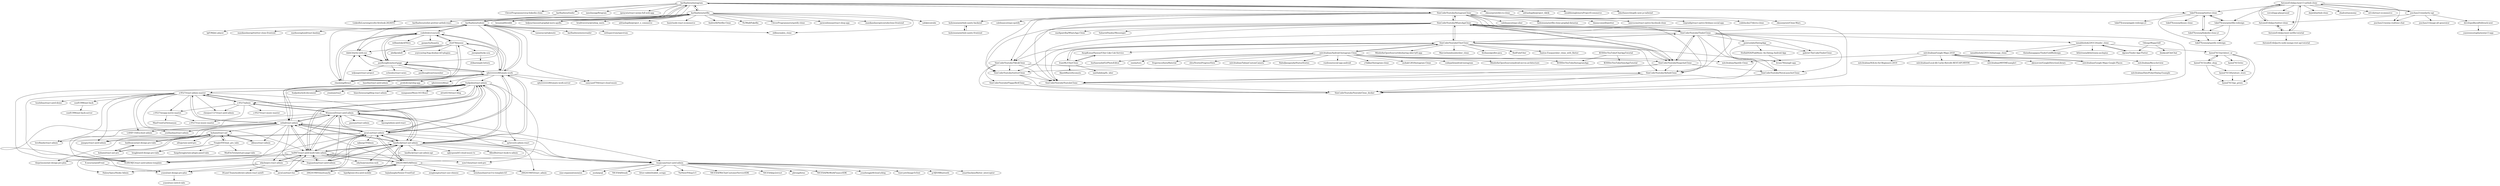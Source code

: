digraph G {
"karlhadwen/instagram" -> "karlhadwen/netflix"
"karlhadwen/instagram" -> "karlhadwen/eslint-prettier-airbnb-react"
"karlhadwen/instagram" -> "karlhadwen/todoist"
"karlhadwen/instagram" -> "SimCoderYoutube/InstagramClone"
"karlhadwen/instagram" -> "CleverProgrammers/cp-linkedin-clone"
"karlhadwen/instagram" -> "karlhadwen/tinder"
"karlhadwen/instagram" -> "iamshaunjp/firegram" ["e"=1]
"karlhadwen/instagram" -> "ipenywis/react-nestjs-full-web-app" ["e"=1]
"karlhadwen/instagram" -> "lukef7fywmrp/twitter-clone"
"karlhadwen/instagram" -> "eknoorpreet/dev.to-clone"
"karlhadwen/instagram" -> "adrianhajdin/project_tiktik" ["e"=1]
"karlhadwen/instagram" -> "benawad/lireddit" ["e"=1]
"karlhadwen/instagram" -> "hidjou/classsed-graphql-mern-apollo" ["e"=1]
"karlhadwen/instagram" -> "meabhisingh/mernProjectEcommerce" ["e"=1]
"karlhadwen/instagram" -> "iskurbanov/shopify-next.js-tailwind" ["e"=1]
"mitchtabian/Google-Maps-2018" -> "mitchtabian/Google-Maps-Google-Places"
"mitchtabian/Google-Maps-2018" -> "mitchtabian/SQLite-for-Beginners-2019"
"mitchtabian/Google-Maps-2018" -> "mitchtabian/Local-db-Cache-Retrofit-REST-API-MVVM" ["e"=1]
"mitchtabian/Google-Maps-2018" -> "mitchtabian/MVVMExample1" ["e"=1]
"mitchtabian/Google-Maps-2018" -> "akexorcist/GoogleDirectionLibrary" ["e"=1]
"mitchtabian/Google-Maps-2018" -> "mitchtabian/Recyclerview"
"mitchtabian/Google-Maps-2018" -> "mitchtabian/Spotify-Clone"
"z-9527/react-admin-master" -> "z-9527/admin"
"z-9527/react-admin-master" -> "jiangxy/react-antd-admin" ["e"=1]
"z-9527/react-admin-master" -> "ltadpoles/react-admin"
"z-9527/react-admin-master" -> "NLRX-WJC/react-antd-admin-template" ["e"=1]
"z-9527/react-admin-master" -> "sxfad/react-admin"
"z-9527/react-admin-master" -> "LANIF-UI/dva-boot-admin" ["e"=1]
"z-9527/react-admin-master" -> "javaLuo/react-admin"
"z-9527/react-admin-master" -> "yezihaohao/react-admin" ["e"=1]
"z-9527/react-admin-master" -> "loveRandy/react-admin" ["e"=1]
"z-9527/react-admin-master" -> "landluck/react-ant-admin"
"z-9527/react-admin-master" -> "z-9527/weapp-movie-master"
"z-9527/react-admin-master" -> "hsl947/react-antd-multi-tabs-admin"
"z-9527/react-admin-master" -> "chenjun1127/react-antd-admin"
"z-9527/react-admin-master" -> "sunft1996/ant-back"
"z-9527/react-admin-master" -> "luozhihao/react-antd-demo" ["e"=1]
"iamabhishek229313/tinder_clone" -> "theindianappguy/TinderGoldRedesign" ["e"=1]
"iamabhishek229313/tinder_clone" -> "dgewe/Tinder-App-Flutter"
"iamabhishek229313/tinder_clone" -> "kthirirania/kthirirania-asclepius"
"iamabhishek229313/tinder_clone" -> "kawal7415/architect_ui"
"iamabhishek229313/tinder_clone" -> "iamabhishek229313/whatsapp_clone"
"ltadpoles/web-document" -> "ltadpoles/react-admin"
"2662419405/AllDemo" -> "landluck/react-ant-admin"
"2662419405/AllDemo" -> "javaLuo/react-admin"
"2662419405/AllDemo" -> "hsl947/react-antd-multi-tabs-admin"
"2662419405/AllDemo" -> "javaLuo/react-luo"
"2662419405/AllDemo" -> "sxfad/react-admin"
"2662419405/AllDemo" -> "2662419405/react_admin"
"2662419405/AllDemo" -> "hejialianghe/Senior-FrontEnd" ["e"=1]
"2662419405/AllDemo" -> "WinmezzZ/react-antd-admin"
"2662419405/AllDemo" -> "zenghongtu/react-use-chinese" ["e"=1]
"2662419405/AllDemo" -> "weizhanzhan/vue3-ts-template-h5" ["e"=1]
"2662419405/AllDemo" -> "2662419405/meituanAn"
"2662419405/AllDemo" -> "hqwlkj/umi-dva-antd-mobile" ["e"=1]
"hsl947/react-antd-multi-tabs-admin" -> "landluck/react-ant-admin"
"hsl947/react-antd-multi-tabs-admin" -> "sxfad/react-admin"
"hsl947/react-antd-multi-tabs-admin" -> "liuguanhua/react-antd-admin"
"hsl947/react-antd-multi-tabs-admin" -> "WinmezzZ/react-antd-admin"
"hsl947/react-antd-multi-tabs-admin" -> "javaLuo/react-admin"
"hsl947/react-antd-multi-tabs-admin" -> "yunsii/ant-design-pro-plus"
"hsl947/react-antd-multi-tabs-admin" -> "wkylin/pro-react-admin"
"hsl947/react-antd-multi-tabs-admin" -> "NLRX-WJC/react-antd-admin-template" ["e"=1]
"hsl947/react-antd-multi-tabs-admin" -> "theprimone/ant-design-pro-plus"
"hsl947/react-antd-multi-tabs-admin" -> "2662419405/AllDemo"
"hsl947/react-antd-multi-tabs-admin" -> "buqiyuan/react-antd-admin"
"hsl947/react-antd-multi-tabs-admin" -> "wkylin/promotion-web"
"hsl947/react-antd-multi-tabs-admin" -> "HalseySpicy/Hooks-Admin" ["e"=1]
"hsl947/react-antd-multi-tabs-admin" -> "ltadpoles/react-admin"
"hsl947/react-antd-multi-tabs-admin" -> "now1then/react-web-pro"
"liuguanhua/react-antd-admin" -> "landluck/react-ant-admin"
"liuguanhua/react-antd-admin" -> "hsl947/react-antd-multi-tabs-admin"
"ltadpoles/react-admin" -> "ltadpoles/web-document"
"ltadpoles/react-admin" -> "landluck/react-ant-admin"
"ltadpoles/react-admin" -> "javaLuo/react-admin"
"ltadpoles/react-admin" -> "z-9527/react-admin-master"
"ltadpoles/react-admin" -> "sxfad/react-admin"
"ltadpoles/react-admin" -> "hsl947/react-antd-multi-tabs-admin"
"ltadpoles/react-admin" -> "yisainan/react"
"ltadpoles/react-admin" -> "biaochenxuying/blog-react-admin" ["e"=1]
"ltadpoles/react-admin" -> "now1then/react-web-pro"
"ltadpoles/react-admin" -> "NLRX-WJC/react-antd-admin-template" ["e"=1]
"ltadpoles/react-admin" -> "WinmezzZ/react-antd-admin"
"ltadpoles/react-admin" -> "wanguano/Music163-React" ["e"=1]
"ltadpoles/react-admin" -> "alvin0216/react-blog" ["e"=1]
"ltadpoles/react-admin" -> "z-9527/admin"
"ltadpoles/react-admin" -> "qyhever/e-admin-react"
"sxfad/react-admin" -> "javaLuo/react-admin"
"sxfad/react-admin" -> "hsl947/react-antd-multi-tabs-admin"
"sxfad/react-admin" -> "landluck/react-ant-admin"
"sxfad/react-admin" -> "zkboys/react-admin"
"sxfad/react-admin" -> "liuguanhua/react-antd-admin"
"sxfad/react-admin" -> "ltadpoles/react-admin"
"sxfad/react-admin" -> "z-9527/react-admin-master"
"sxfad/react-admin" -> "WinmezzZ/react-antd-admin"
"sxfad/react-admin" -> "kuhami/react-ant"
"sxfad/react-admin" -> "NLRX-WJC/react-antd-admin-template" ["e"=1]
"sxfad/react-admin" -> "jiangxy/react-antd-admin" ["e"=1]
"sxfad/react-admin" -> "yezihaohao/react-admin" ["e"=1]
"sxfad/react-admin" -> "LANIF-UI/dva-boot-admin" ["e"=1]
"sxfad/react-admin" -> "javaLuo/react-luo"
"sxfad/react-admin" -> "buqiyuan/react-antd-admin"
"SimCoderYoutube/InstagramClone" -> "SimCoderYoutube/WhatsAppClone"
"SimCoderYoutube/InstagramClone" -> "SimCoderYoutube/TiktokClone"
"SimCoderYoutube/InstagramClone" -> "SimCoderYoutube/YoutubeClone"
"SimCoderYoutube/InstagramClone" -> "calebnance/expo-uber" ["e"=1]
"SimCoderYoutube/InstagramClone" -> "SimCoderYoutube/AirbnbClone"
"SimCoderYoutube/InstagramClone" -> "karlhadwen/instagram"
"SimCoderYoutube/InstagramClone" -> "SimCoderYoutube/TinderClone"
"SimCoderYoutube/InstagramClone" -> "SimCoderYoutube/twitterClone"
"SimCoderYoutube/InstagramClone" -> "kubowania/netflix-clone-graphql-datastax"
"SimCoderYoutube/InstagramClone" -> "dannyconnell/qwitter"
"SimCoderYoutube/InstagramClone" -> "iamvucms/react-native-facebook-clone" ["e"=1]
"SimCoderYoutube/InstagramClone" -> "itzpradip/react-native-firebase-social-app" ["e"=1]
"SimCoderYoutube/InstagramClone" -> "SimCoderYoutube/SnapchatClone"
"SimCoderYoutube/InstagramClone" -> "kubowania/airbnb-sanity-backend"
"SimCoderYoutube/InstagramClone" -> "calebnance/expo-spotify" ["e"=1]
"karlhadwen/netflix" -> "karlhadwen/instagram"
"karlhadwen/netflix" -> "karlhadwen/todoist"
"karlhadwen/netflix" -> "benawad/lireddit" ["e"=1]
"karlhadwen/netflix" -> "karlhadwen/eslint-prettier-airbnb-react"
"karlhadwen/netflix" -> "safak/youtube" ["e"=1]
"karlhadwen/netflix" -> "bradtraversy/proshop_mern" ["e"=1]
"karlhadwen/netflix" -> "oldboyxx/jira_clone" ["e"=1]
"karlhadwen/netflix" -> "adrianhajdin/project_e_commerce" ["e"=1]
"karlhadwen/netflix" -> "basir/node-react-ecommerce" ["e"=1]
"karlhadwen/netflix" -> "AndresXI/Netflix-Clone" ["e"=1]
"karlhadwen/netflix" -> "Th3Wall/Fakeflix" ["e"=1]
"karlhadwen/netflix" -> "hidjou/classsed-graphql-mern-apollo" ["e"=1]
"karlhadwen/netflix" -> "CleverProgrammers/spotify-clone" ["e"=1]
"karlhadwen/netflix" -> "jaewonhimnae/react-shop-app" ["e"=1]
"karlhadwen/netflix" -> "manikandanraji/youtubeclone-frontend" ["e"=1]
"mitchtabian/Android-Instagram-Clone" -> "shts/StoriesProgressView" ["e"=1]
"mitchtabian/Android-Instagram-Clone" -> "mitchtabian/TabianCustomCamera"
"mitchtabian/Android-Instagram-Clone" -> "RahulJanagouda/StatusStories" ["e"=1]
"mitchtabian/Android-Instagram-Clone" -> "rozdoum/social-app-android" ["e"=1]
"mitchtabian/Android-Instagram-Clone" -> "yTakkar/Instagram-clone" ["e"=1]
"mitchtabian/Android-Instagram-Clone" -> "mohak1283/Instagram-Clone" ["e"=1]
"mitchtabian/Android-Instagram-Clone" -> "codepath/android-instagram"
"mitchtabian/Android-Instagram-Clone" -> "mitchtabian/Spotify-Clone"
"mitchtabian/Android-Instagram-Clone" -> "SimCoderYoutube/UberClone"
"mitchtabian/Android-Instagram-Clone" -> "SimCoderYoutube/SnapchatClone"
"mitchtabian/Android-Instagram-Clone" -> "MindorksOpenSource/android-mvvm-architecture" ["e"=1]
"mitchtabian/Android-Instagram-Clone" -> "burhanrashid52/PhotoEditor" ["e"=1]
"mitchtabian/Android-Instagram-Clone" -> "eneim/toro" ["e"=1]
"mitchtabian/Android-Instagram-Clone" -> "KODDevYouTube/InstagramApp"
"mitchtabian/Android-Instagram-Clone" -> "frogermcs/InstaMaterial" ["e"=1]
"SimCoderYoutube/TinderClone" -> "SimCoderYoutube/SnapchatClone"
"SimCoderYoutube/TinderClone" -> "SimCoderYoutube/WhatsAppClone"
"SimCoderYoutube/TinderClone" -> "SimCoderYoutube/AirbnbClone"
"SimCoderYoutube/TinderClone" -> "SimCoderYoutube/NovaLauncherClone"
"SimCoderYoutube/TinderClone" -> "SimCoderYoutube/UberClone"
"SimCoderYoutube/TinderClone" -> "SimCoderYoutube/YoutubeClone"
"SimCoderYoutube/TinderClone" -> "SimCoderYoutube/twitterClone"
"SimCoderYoutube/TinderClone" -> "quintuslabs/DatingApp"
"SimCoderYoutube/TinderClone" -> "SimCoderYoutube/YoutubeClone_docker"
"SimCoderYoutube/TinderClone" -> "iamabhishek229313/tinder_clone"
"SimCoderYoutube/TinderClone" -> "gabriel-TheCode/TinderClone"
"SimCoderYoutube/UberClone" -> "SimCoderYoutube/SnapchatClone"
"SimCoderYoutube/UberClone" -> "SimCoderYoutube/TinderClone"
"SimCoderYoutube/UberClone" -> "SimCoderYoutube/WhatsAppClone"
"SimCoderYoutube/UberClone" -> "IramML/UberClone"
"SimCoderYoutube/UberClone" -> "MindorksOpenSource/ridesharing-uber-lyft-app" ["e"=1]
"SimCoderYoutube/UberClone" -> "SimCoderYoutube/AirbnbClone"
"SimCoderYoutube/UberClone" -> "SimCoderYoutube/TiktokClone"
"SimCoderYoutube/UberClone" -> "MarcioQuimbundo/uber_clone" ["e"=1]
"SimCoderYoutube/UberClone" -> "SimCoderYoutube/NovaLauncherClone"
"SimCoderYoutube/UberClone" -> "mitchtabian/Android-Instagram-Clone"
"SimCoderYoutube/UberClone" -> "firebase/geofire-java" ["e"=1]
"SimCoderYoutube/UberClone" -> "SimCoderYoutube/YoutubeClone"
"SimCoderYoutube/UberClone" -> "RedFish/Uber"
"SimCoderYoutube/UberClone" -> "Santos-Enoque/uber_clone_with_flutter" ["e"=1]
"SimCoderYoutube/UberClone" -> "AnupKumarPanwar/Uber-Like-Cab-Service"
"yunsii/ant-design-pro-plus" -> "yunsii/use-switch-tabs"
"sunft1996/ant-back" -> "sunft1996/ant-back-server"
"jwenjian/lucky-you" -> "xfzka/simple-lottery"
"z-9527/admin" -> "z-9527/react-admin-master"
"z-9527/admin" -> "z-9527/react-music-master"
"z-9527/admin" -> "chenjun1127/react-antd-admin"
"z-9527/admin" -> "WinmezzZ/react-antd-admin"
"z-9527/admin" -> "z-9527/weapp-movie-master"
"z-9527/admin" -> "z-9527/vue-music-master"
"wkylin/pro-react-admin" -> "DLand-Team/moderate-admin-react-antd5"
"wkylin/pro-react-admin" -> "hsl947/react-antd-multi-tabs-admin"
"wkylin/pro-react-admin" -> "HalseySpicy/Hooks-Admin" ["e"=1]
"wkylin/pro-react-admin" -> "landluck/react-ant-admin"
"wkylin/pro-react-admin" -> "yunsii/ant-design-pro-plus"
"WinmezzZ/react-antd-admin" -> "landluck/react-ant-admin"
"WinmezzZ/react-antd-admin" -> "javaLuo/react-admin"
"WinmezzZ/react-antd-admin" -> "hsl947/react-antd-multi-tabs-admin"
"WinmezzZ/react-antd-admin" -> "buqiyuan/react-antd-admin"
"WinmezzZ/react-antd-admin" -> "liuguanhua/react-antd-admin"
"WinmezzZ/react-antd-admin" -> "sxfad/react-admin"
"WinmezzZ/react-antd-admin" -> "NLRX-WJC/react-antd-admin-template" ["e"=1]
"WinmezzZ/react-antd-admin" -> "z-9527/admin"
"WinmezzZ/react-antd-admin" -> "pansyjs/react-admin"
"WinmezzZ/react-antd-admin" -> "ltadpoles/react-admin"
"WinmezzZ/react-antd-admin" -> "yunsii/ant-design-pro-plus"
"WinmezzZ/react-antd-admin" -> "lqsong/admin-antd-react" ["e"=1]
"WinmezzZ/react-antd-admin" -> "wkylin/pro-react-admin"
"ritz078/moose" -> "codelitdev/courselit"
"ritz078/moose" -> "dabit3/write-with-me"
"ritz078/moose" -> "chaoming/fireact"
"ritz078/moose" -> "xjh22222228/tomato-work"
"ritz078/moose" -> "paulhoughton/mortgage"
"ritz078/moose" -> "abelljs/abell" ["e"=1]
"ritz078/moose" -> "jwenjian/lucky-you"
"ritz078/moose" -> "yoyicue/mp3tag-douban-id3-plugins" ["e"=1]
"X-neuron/antdFront" -> "yunsii/ant-design-pro-plus"
"karlhadwen/todoist" -> "taniarascia/takenote" ["e"=1]
"karlhadwen/todoist" -> "dabit3/write-with-me"
"karlhadwen/todoist" -> "oldboyxx/jira_clone" ["e"=1]
"karlhadwen/todoist" -> "xjh22222228/tomato-work"
"karlhadwen/todoist" -> "codelitdev/courselit"
"karlhadwen/todoist" -> "karlhadwen/netflix"
"karlhadwen/todoist" -> "paulhoughton/mortgage"
"karlhadwen/todoist" -> "karlhadwen/newsreader"
"karlhadwen/todoist" -> "sanyuan0704/react-cloud-music" ["e"=1]
"karlhadwen/todoist" -> "karlhadwen/instagram"
"karlhadwen/todoist" -> "withspectrum/spectrum" ["e"=1]
"karlhadwen/todoist" -> "lgf196/JoL-player" ["e"=1]
"karlhadwen/todoist" -> "manikandanraji/twitter-clone-frontend" ["e"=1]
"karlhadwen/todoist" -> "chaoming/fireact"
"karlhadwen/todoist" -> "markusenglund/react-kanban" ["e"=1]
"xjh22222228/tomato-work" -> "paulhoughton/mortgage"
"xjh22222228/tomato-work" -> "xjh22222228/tomato-work-server"
"xjh22222228/tomato-work" -> "codelitdev/courselit"
"xjh22222228/tomato-work" -> "dabit3/write-with-me"
"xjh22222228/tomato-work" -> "sanyuan0704/react-cloud-music" ["e"=1]
"xjh22222228/tomato-work" -> "chaoming/fireact"
"xjh22222228/tomato-work" -> "karlhadwen/todoist"
"xjh22222228/tomato-work" -> "landluck/react-ant-admin"
"xjh22222228/tomato-work" -> "basefas/react-antd-admin"
"xjh22222228/tomato-work" -> "javaLuo/react-admin"
"xjh22222228/tomato-work" -> "ritz078/moose"
"xjh22222228/tomato-work" -> "sxfad/react-admin"
"xjh22222228/tomato-work" -> "ltadpoles/react-admin"
"xjh22222228/tomato-work" -> "profydev/prolog-app"
"xjh22222228/tomato-work" -> "xjh22222228/nav" ["e"=1]
"z-9527/weapp-movie-master" -> "ManFromEarth/maoyan" ["e"=1]
"z-9527/weapp-movie-master" -> "z-9527/vue-music-master"
"landluck/react-ant-admin" -> "hsl947/react-antd-multi-tabs-admin"
"landluck/react-ant-admin" -> "javaLuo/react-admin"
"landluck/react-ant-admin" -> "WinmezzZ/react-antd-admin"
"landluck/react-ant-admin" -> "landluck/react-ant-admin-api"
"landluck/react-ant-admin" -> "sxfad/react-admin"
"landluck/react-ant-admin" -> "liuguanhua/react-antd-admin"
"landluck/react-ant-admin" -> "ltadpoles/react-admin"
"landluck/react-ant-admin" -> "2662419405/AllDemo"
"landluck/react-ant-admin" -> "buqiyuan/react-antd-admin"
"landluck/react-ant-admin" -> "NLRX-WJC/react-antd-admin-template" ["e"=1]
"landluck/react-ant-admin" -> "uglyspoon/h5-cloud-music-ts"
"landluck/react-ant-admin" -> "2662419405/react_admin"
"landluck/react-ant-admin" -> "AllenBei/react-hook-ts-admin"
"landluck/react-ant-admin" -> "wkylin/promotion-web"
"landluck/react-ant-admin" -> "xjh22222228/tomato-work"
"AnupKumarPanwar/Uber-Like-Cab-Service" -> "IramML/UberClone"
"Fengly0503/ant_pro_tabs" -> "lengjh/antd-design-pro-tabs"
"Fengly0503/ant_pro_tabs" -> "kuhami/react-ant"
"Fengly0503/ant_pro_tabs" -> "MudOnTire/antd-pro-page-tabs"
"Fengly0503/ant_pro_tabs" -> "fangzhengjin/umi-plugin-panel-tabs" ["e"=1]
"SimCoderYoutube/WhatsAppClone" -> "SimCoderYoutube/SnapchatClone"
"SimCoderYoutube/WhatsAppClone" -> "SimCoderYoutube/NovaLauncherClone"
"SimCoderYoutube/WhatsAppClone" -> "SimCoderYoutube/TinderClone"
"SimCoderYoutube/WhatsAppClone" -> "markpairdha/WhatsApp-Clone" ["e"=1]
"SimCoderYoutube/WhatsAppClone" -> "SimCoderYoutube/twitterClone"
"SimCoderYoutube/WhatsAppClone" -> "SimCoderYoutube/UberClone"
"SimCoderYoutube/WhatsAppClone" -> "SimCoderYoutube/YoutubeClone"
"SimCoderYoutube/WhatsAppClone" -> "SimCoderYoutube/InstagramClone"
"SimCoderYoutube/WhatsAppClone" -> "SimCoderYoutube/AirbnbClone"
"SimCoderYoutube/WhatsAppClone" -> "SimCoderYoutube/YoutubeClone_docker"
"SimCoderYoutube/WhatsAppClone" -> "SaharshPandey/Messenger" ["e"=1]
"SimCoderYoutube/WhatsAppClone" -> "SimCoderYoutube/TiktokClone"
"javaLuo/react-admin" -> "landluck/react-ant-admin"
"javaLuo/react-admin" -> "javaLuo/react-luo"
"javaLuo/react-admin" -> "sxfad/react-admin"
"javaLuo/react-admin" -> "WinmezzZ/react-antd-admin"
"javaLuo/react-admin" -> "wjkang/3YAdmin" ["e"=1]
"javaLuo/react-admin" -> "hsl947/react-antd-multi-tabs-admin"
"javaLuo/react-admin" -> "ltadpoles/react-admin"
"javaLuo/react-admin" -> "2662419405/AllDemo"
"javaLuo/react-admin" -> "jiangxy/react-antd-admin" ["e"=1]
"javaLuo/react-admin" -> "z-9527/react-admin-master"
"javaLuo/react-admin" -> "buqiyuan/react-antd-admin"
"javaLuo/react-admin" -> "qyhever/e-admin-react"
"javaLuo/react-admin" -> "xjh22222228/tomato-work"
"javaLuo/react-admin" -> "loveRandy/react-admin" ["e"=1]
"javaLuo/react-admin" -> "NLRX-WJC/react-antd-admin-template" ["e"=1]
"mitchtabian/Google-Maps-Google-Places" -> "mitchtabian/Google-Maps-2018"
"dabit3/write-with-me" -> "paulhoughton/mortgage"
"chaoming/fireact" -> "codelitdev/courselit"
"chaoming/fireact" -> "xjh22222228/tomato-work"
"chaoming/fireact" -> "ritz078/moose"
"chaoming/fireact" -> "paulhoughton/mortgage"
"chaoming/fireact" -> "dabit3/write-with-me"
"KODDevYouTube/ChatAppTutorial" -> "KODDevYouTube/InstagramApp"
"KODDevYouTube/ChatAppTutorial" -> "KODDevYouTube/QuizAppTutorial"
"kuhami/react-ant" -> "bailihuiyue/ant-design-pro-tabs"
"kuhami/react-ant" -> "kuhami/react-ant-pro"
"kuhami/react-ant" -> "zkboys/react-admin"
"kuhami/react-ant" -> "Fengly0503/ant_pro_tabs"
"kuhami/react-ant" -> "theprimone/ant-design-pro-plus"
"kuhami/react-ant" -> "lengjh/antd-design-pro-tabs"
"kuhami/react-ant" -> "alitajs/umi-antd-pro"
"bailihuiyue/ant-design-pro-tabs" -> "kuhami/react-ant"
"bailihuiyue/ant-design-pro-tabs" -> "kuhami/react-ant-pro"
"buqiyuan/react-antd-admin" -> "g-HJY/HBluetooth" ["e"=1]
"buqiyuan/react-antd-admin" -> "smartbackme/flutter_interceptor" ["e"=1]
"buqiyuan/react-antd-admin" -> "xiao-organization/axios" ["e"=1]
"buqiyuan/react-antd-admin" -> "auula/gsql" ["e"=1]
"buqiyuan/react-antd-admin" -> "NICEXAI/fstask" ["e"=1]
"buqiyuan/react-antd-admin" -> "litter-rabbit/lrabbit_scrapy" ["e"=1]
"buqiyuan/react-antd-admin" -> "7hr0wer/V4mp1r3" ["e"=1]
"buqiyuan/react-antd-admin" -> "NICEXAI/WeChatCustomerServiceSDK" ["e"=1]
"buqiyuan/react-antd-admin" -> "NICEXAI/go2struct" ["e"=1]
"buqiyuan/react-antd-admin" -> "pbrong/hrms" ["e"=1]
"buqiyuan/react-antd-admin" -> "NICEXAI/WeWorkFinanceSDK" ["e"=1]
"buqiyuan/react-antd-admin" -> "youzhengjie9/cloud-yblog" ["e"=1]
"buqiyuan/react-antd-admin" -> "tinet-jutt/ImageToText" ["e"=1]
"joschan21/similarity-api" -> "joschan21/image-alt-generator"
"joschan21/similarity-api" -> "AntonioErdeljac/next13-airbnb-clone"
"joschan21/similarity-api" -> "joschan21/nextjs-realtime-chat"
"joschan21/similarity-api" -> "developedbyed/fullstack-next"
"joschan21/similarity-api" -> "AntonioErdeljac/twitter-clone"
"developedbyed/fullstack-next" -> "yaseenmustapha/nextjs13-app"
"kuhami/react-ant-pro" -> "bailihuiyue/ant-design-pro-tabs"
"kuhami/react-ant-pro" -> "kuhami/react-ant"
"SimCoderYoutube/AirbnbClone" -> "SimCoderYoutube/YoutubeClone"
"SimCoderYoutube/AirbnbClone" -> "SimCoderYoutube/YoutubeClone_docker"
"eknoorpreet/dev.to-clone" -> "eknoorpreet/Clone-Wars"
"eknoorpreet/dev.to-clone" -> "codebucks27/devto-clone"
"javaLuo/react-luo" -> "javaLuo/react-admin"
"javaLuo/react-luo" -> "2662419405/AllDemo"
"javaLuo/react-luo" -> "landluck/react-ant-admin"
"javaLuo/react-luo" -> "hsl947/react-antd-multi-tabs-admin"
"lukef7fywmrp/twitter-clone" -> "lukef7fywmrp/linkedin-clone-yt"
"lukef7fywmrp/twitter-clone" -> "lukef7fywmrp/spotify-redesign"
"lukef7fywmrp/twitter-clone" -> "lukef7fywmrp/netflix-redesign"
"lukef7fywmrp/twitter-clone" -> "lukef7fywmrp/disney-clone"
"lukef7fywmrp/twitter-clone" -> "lukef7fywmrp/apple-redesign-yt"
"zkboys/react-admin" -> "kuhami/react-ant"
"OdongoWaga/chill" -> "ibmkynl/ChitChat"
"OdongoWaga/chill" -> "dgewe/Tinder-App-Flutter"
"codelitdev/courselit" -> "dabit3/write-with-me"
"codelitdev/courselit" -> "paulhoughton/mortgage"
"codelitdev/courselit" -> "chaoming/fireact"
"codelitdev/courselit" -> "xjh22222228/tomato-work"
"codelitdev/courselit" -> "ritz078/moose"
"codelitdev/courselit" -> "karlhadwen/todoist"
"codelitdev/courselit" -> "williamluke4/Nitro" ["e"=1]
"codelitdev/courselit" -> "gazpachu/hypatia" ["e"=1]
"SimCoderYoutube/FlappyBirdClone" -> "SimCoderYoutube/YoutubeClone_docker"
"SimCoderYoutube/NovaLauncherClone" -> "SimCoderYoutube/YoutubeClone_docker"
"SimCoderYoutube/SnapchatClone" -> "SimCoderYoutube/YoutubeClone"
"SimCoderYoutube/SnapchatClone" -> "SimCoderYoutube/TinderClone"
"SimCoderYoutube/SnapchatClone" -> "SimCoderYoutube/WhatsAppClone"
"SimCoderYoutube/SnapchatClone" -> "SimCoderYoutube/NovaLauncherClone"
"SimCoderYoutube/SnapchatClone" -> "SimCoderYoutube/twitterClone"
"SimCoderYoutube/SnapchatClone" -> "SimCoderYoutube/AirbnbClone"
"SimCoderYoutube/TiktokClone" -> "SimCoderYoutube/YoutubeClone"
"SimCoderYoutube/TiktokClone" -> "SimCoderYoutube/FlappyBirdClone"
"SimCoderYoutube/TiktokClone" -> "SimCoderYoutube/twitterClone"
"SimCoderYoutube/TiktokClone" -> "SimCoderYoutube/AirbnbClone"
"SimCoderYoutube/TiktokClone" -> "SimCoderYoutube/YoutubeClone_docker"
"SimCoderYoutube/YoutubeClone" -> "SimCoderYoutube/YoutubeClone_docker"
"SimCoderYoutube/twitterClone" -> "SimCoderYoutube/YoutubeClone"
"SimCoderYoutube/twitterClone" -> "SimCoderYoutube/YoutubeClone_docker"
"lukef7fywmrp/linkedin-clone-yt" -> "lukef7fywmrp/twitter-clone"
"lukef7fywmrp/linkedin-clone-yt" -> "lukef7fywmrp/spotify-redesign"
"lukef7fywmrp/netflix-redesign" -> "lukef7fywmrp/twitter-clone"
"lukef7fywmrp/netflix-redesign" -> "lukef7fywmrp/spotify-redesign"
"lukef7fywmrp/netflix-redesign" -> "lukef7fywmrp/linkedin-clone-yt"
"AntonioErdeljac/next13-airbnb-clone" -> "AntonioErdeljac/twitter-clone"
"AntonioErdeljac/next13-airbnb-clone" -> "AntonioErdeljac/next-netflix-tutorial"
"AntonioErdeljac/next13-airbnb-clone" -> "joschan21/similarity-api"
"AntonioErdeljac/next13-airbnb-clone" -> "joschan21/nextjs-realtime-chat"
"AntonioErdeljac/next13-airbnb-clone" -> "vercel/app-playground" ["e"=1]
"AntonioErdeljac/next13-airbnb-clone" -> "dejwid/airbnb-clone" ["e"=1]
"AntonioErdeljac/next13-airbnb-clone" -> "lukef7fywmrp/netflix-redesign"
"AntonioErdeljac/next13-airbnb-clone" -> "lukef7fywmrp/twitter-clone"
"AntonioErdeljac/next13-airbnb-clone" -> "shadcn/taxonomy" ["e"=1]
"AntonioErdeljac/next13-airbnb-clone" -> "ed-roh/react-ecommerce" ["e"=1]
"kubowania/airbnb-sanity-backend" -> "kubowania/airbnb-sanity-frontend"
"AntonioErdeljac/next-netflix-tutorial" -> "AntonioErdeljac/twitter-clone"
"AntonioErdeljac/next-netflix-tutorial" -> "AntonioErdeljac/next13-airbnb-clone"
"AntonioErdeljac/next-netflix-tutorial" -> "AntonioErdeljac/ts-node-mongo-rest-api-tutorial"
"paulhoughton/mortgage" -> "paulhoughton/remember" ["e"=1]
"paulhoughton/mortgage" -> "dabit3/write-with-me"
"paulhoughton/mortgage" -> "codelitdev/courselit"
"paulhoughton/mortgage" -> "xjh22222228/tomato-work"
"paulhoughton/mortgage" -> "wdjungst/react-project" ["e"=1]
"paulhoughton/mortgage" -> "echenley/react-news" ["e"=1]
"mitchtabian/Recyclerview" -> "mitchtabian/DatePickerDialog-Example"
"AntonioErdeljac/twitter-clone" -> "AntonioErdeljac/next13-airbnb-clone"
"AntonioErdeljac/twitter-clone" -> "AntonioErdeljac/next-netflix-tutorial"
"IramML/UberClone" -> "AnupKumarPanwar/Uber-Like-Cab-Service"
"IramML/UberClone" -> "AkashBhave/locomoto"
"IramML/UberClone" -> "iamSahdeep/fu_uber" ["e"=1]
"IramML/UberClone" -> "SimCoderYoutube/UberClone"
"quintuslabs/DatingApp" -> "gabriel-TheCode/TinderClone"
"quintuslabs/DatingApp" -> "bruno78/minglr-app"
"quintuslabs/DatingApp" -> "Stellali926/PinkMoon--An-Dating-Android-App"
"dgewe/Tinder-App-Flutter" -> "iamabhishek229313/tinder_clone"
"kubowania/airbnb-sanity-frontend" -> "kubowania/airbnb-sanity-backend"
"karlhadwen/tinder" -> "LinkedInLearning/svelte-firstlook-2824055"
"kawal7415/furniture_store" -> "kawal7415/go_green"
"kawal7415/architect_ui" -> "kawal7415/go_green"
"kawal7415/architect_ui" -> "kawal7415/furniture_store"
"kawal7415/architect_ui" -> "kawal7415/coffee_shop"
"kawal7415/architect_ui" -> "kawal7415/cloc"
"Stellali926/PinkMoon--An-Dating-Android-App" -> "bruno78/minglr-app"
"kawal7415/coffee_shop" -> "kawal7415/go_green"
"kawal7415/coffee_shop" -> "kawal7415/architect_ui"
"kawal7415/coffee_shop" -> "kawal7415/furniture_store"
"karlhadwen/instagram" ["l"="12.336,-10.81"]
"karlhadwen/netflix" ["l"="12.384,-10.787"]
"karlhadwen/eslint-prettier-airbnb-react" ["l"="12.37,-10.82"]
"karlhadwen/todoist" ["l"="12.436,-10.76"]
"SimCoderYoutube/InstagramClone" ["l"="12.215,-10.791"]
"CleverProgrammers/cp-linkedin-clone" ["l"="12.313,-10.784"]
"karlhadwen/tinder" ["l"="12.349,-10.848"]
"iamshaunjp/firegram" ["l"="-13.944,-0.909"]
"ipenywis/react-nestjs-full-web-app" ["l"="25.967,-26.413"]
"lukef7fywmrp/twitter-clone" ["l"="12.341,-10.939"]
"eknoorpreet/dev.to-clone" ["l"="12.305,-10.847"]
"adrianhajdin/project_tiktik" ["l"="23.863,-23.398"]
"benawad/lireddit" ["l"="31.298,-33.896"]
"hidjou/classsed-graphql-mern-apollo" ["l"="31.449,-33.877"]
"meabhisingh/mernProjectEcommerce" ["l"="24.18,-26.546"]
"iskurbanov/shopify-next.js-tailwind" ["l"="32.667,-29.656"]
"mitchtabian/Google-Maps-2018" ["l"="11.932,-10.813"]
"mitchtabian/Google-Maps-Google-Places" ["l"="11.92,-10.789"]
"mitchtabian/SQLite-for-Beginners-2019" ["l"="11.895,-10.812"]
"mitchtabian/Local-db-Cache-Retrofit-REST-API-MVVM" ["l"="48.071,-3.575"]
"mitchtabian/MVVMExample1" ["l"="48.077,-3.684"]
"akexorcist/GoogleDirectionLibrary" ["l"="51.57,-5.073"]
"mitchtabian/Recyclerview" ["l"="11.912,-10.843"]
"mitchtabian/Spotify-Clone" ["l"="11.992,-10.806"]
"z-9527/react-admin-master" ["l"="12.625,-10.67"]
"z-9527/admin" ["l"="12.63,-10.646"]
"jiangxy/react-antd-admin" ["l"="13.888,-8.538"]
"ltadpoles/react-admin" ["l"="12.601,-10.684"]
"NLRX-WJC/react-antd-admin-template" ["l"="8.27,17.347"]
"sxfad/react-admin" ["l"="12.621,-10.712"]
"LANIF-UI/dva-boot-admin" ["l"="13.895,-8.497"]
"javaLuo/react-admin" ["l"="12.596,-10.708"]
"yezihaohao/react-admin" ["l"="14.048,-8.465"]
"loveRandy/react-admin" ["l"="8.636,17.357"]
"landluck/react-ant-admin" ["l"="12.603,-10.726"]
"z-9527/weapp-movie-master" ["l"="12.619,-10.62"]
"hsl947/react-antd-multi-tabs-admin" ["l"="12.63,-10.726"]
"chenjun1127/react-antd-admin" ["l"="12.655,-10.638"]
"sunft1996/ant-back" ["l"="12.678,-10.618"]
"luozhihao/react-antd-demo" ["l"="11.072,-7.114"]
"iamabhishek229313/tinder_clone" ["l"="12.093,-10.683"]
"theindianappguy/TinderGoldRedesign" ["l"="-31.981,21.781"]
"dgewe/Tinder-App-Flutter" ["l"="12.1,-10.65"]
"kthirirania/kthirirania-asclepius" ["l"="12.064,-10.689"]
"kawal7415/architect_ui" ["l"="12.048,-10.646"]
"iamabhishek229313/whatsapp_clone" ["l"="12.077,-10.666"]
"ltadpoles/web-document" ["l"="12.57,-10.653"]
"2662419405/AllDemo" ["l"="12.602,-10.746"]
"javaLuo/react-luo" ["l"="12.621,-10.749"]
"2662419405/react_admin" ["l"="12.594,-10.766"]
"hejialianghe/Senior-FrontEnd" ["l"="11.904,-6.525"]
"WinmezzZ/react-antd-admin" ["l"="12.629,-10.697"]
"zenghongtu/react-use-chinese" ["l"="11.644,-6.475"]
"weizhanzhan/vue3-ts-template-h5" ["l"="9.697,-10.537"]
"2662419405/meituanAn" ["l"="12.599,-10.781"]
"hqwlkj/umi-dva-antd-mobile" ["l"="13.773,-8.342"]
"liuguanhua/react-antd-admin" ["l"="12.586,-10.725"]
"yunsii/ant-design-pro-plus" ["l"="12.661,-10.756"]
"wkylin/pro-react-admin" ["l"="12.659,-10.73"]
"theprimone/ant-design-pro-plus" ["l"="12.69,-10.75"]
"buqiyuan/react-antd-admin" ["l"="12.646,-10.712"]
"wkylin/promotion-web" ["l"="12.629,-10.774"]
"HalseySpicy/Hooks-Admin" ["l"="9.831,-10.681"]
"now1then/react-web-pro" ["l"="12.651,-10.682"]
"yisainan/react" ["l"="12.584,-10.629"]
"biaochenxuying/blog-react-admin" ["l"="11.79,-6.431"]
"wanguano/Music163-React" ["l"="-25.856,18.845"]
"alvin0216/react-blog" ["l"="11.767,-6.35"]
"qyhever/e-admin-react" ["l"="12.576,-10.686"]
"zkboys/react-admin" ["l"="12.697,-10.729"]
"kuhami/react-ant" ["l"="12.728,-10.738"]
"SimCoderYoutube/WhatsAppClone" ["l"="12.166,-10.797"]
"SimCoderYoutube/TiktokClone" ["l"="12.183,-10.776"]
"SimCoderYoutube/YoutubeClone" ["l"="12.17,-10.783"]
"calebnance/expo-uber" ["l"="21.417,-30.3"]
"SimCoderYoutube/AirbnbClone" ["l"="12.164,-10.774"]
"SimCoderYoutube/TinderClone" ["l"="12.15,-10.766"]
"SimCoderYoutube/twitterClone" ["l"="12.18,-10.789"]
"kubowania/netflix-clone-graphql-datastax" ["l"="12.247,-10.784"]
"dannyconnell/qwitter" ["l"="12.23,-10.755"]
"iamvucms/react-native-facebook-clone" ["l"="21.441,-30.297"]
"itzpradip/react-native-firebase-social-app" ["l"="21.374,-30.229"]
"SimCoderYoutube/SnapchatClone" ["l"="12.147,-10.787"]
"kubowania/airbnb-sanity-backend" ["l"="12.222,-10.831"]
"calebnance/expo-spotify" ["l"="21.458,-30.263"]
"safak/youtube" ["l"="23.983,-23.361"]
"bradtraversy/proshop_mern" ["l"="25.649,-24.849"]
"oldboyxx/jira_clone" ["l"="26.245,-26.015"]
"adrianhajdin/project_e_commerce" ["l"="23.912,-23.33"]
"basir/node-react-ecommerce" ["l"="24.145,-26.393"]
"AndresXI/Netflix-Clone" ["l"="23.998,-26.284"]
"Th3Wall/Fakeflix" ["l"="32.3,-26.304"]
"CleverProgrammers/spotify-clone" ["l"="-14.085,-0.872"]
"jaewonhimnae/react-shop-app" ["l"="24.144,-26.514"]
"manikandanraji/youtubeclone-frontend" ["l"="24.057,-26.331"]
"mitchtabian/Android-Instagram-Clone" ["l"="12.067,-10.801"]
"shts/StoriesProgressView" ["l"="52.377,-2.294"]
"mitchtabian/TabianCustomCamera" ["l"="12.036,-10.774"]
"RahulJanagouda/StatusStories" ["l"="52.281,-2.204"]
"rozdoum/social-app-android" ["l"="54.503,-2.685"]
"yTakkar/Instagram-clone" ["l"="23.928,-26.458"]
"mohak1283/Instagram-Clone" ["l"="-32.131,21.943"]
"codepath/android-instagram" ["l"="12.031,-10.809"]
"SimCoderYoutube/UberClone" ["l"="12.126,-10.8"]
"MindorksOpenSource/android-mvvm-architecture" ["l"="48.762,0.307"]
"burhanrashid52/PhotoEditor" ["l"="48.433,0.929"]
"eneim/toro" ["l"="47.856,-4.32"]
"KODDevYouTube/InstagramApp" ["l"="12.037,-10.841"]
"frogermcs/InstaMaterial" ["l"="48.292,0.592"]
"SimCoderYoutube/NovaLauncherClone" ["l"="12.148,-10.805"]
"quintuslabs/DatingApp" ["l"="12.152,-10.717"]
"SimCoderYoutube/YoutubeClone_docker" ["l"="12.162,-10.787"]
"gabriel-TheCode/TinderClone" ["l"="12.139,-10.735"]
"IramML/UberClone" ["l"="12.11,-10.833"]
"MindorksOpenSource/ridesharing-uber-lyft-app" ["l"="48.063,-3.317"]
"MarcioQuimbundo/uber_clone" ["l"="-32.087,21.838"]
"firebase/geofire-java" ["l"="29.2,-30.119"]
"RedFish/Uber" ["l"="12.135,-10.846"]
"Santos-Enoque/uber_clone_with_flutter" ["l"="-32.04,21.771"]
"AnupKumarPanwar/Uber-Like-Cab-Service" ["l"="12.097,-10.82"]
"yunsii/use-switch-tabs" ["l"="12.674,-10.781"]
"sunft1996/ant-back-server" ["l"="12.697,-10.597"]
"jwenjian/lucky-you" ["l"="12.448,-10.661"]
"xfzka/simple-lottery" ["l"="12.433,-10.634"]
"z-9527/react-music-master" ["l"="12.646,-10.613"]
"z-9527/vue-music-master" ["l"="12.63,-10.603"]
"DLand-Team/moderate-admin-react-antd5" ["l"="12.702,-10.707"]
"pansyjs/react-admin" ["l"="12.677,-10.67"]
"lqsong/admin-antd-react" ["l"="9.823,-10.986"]
"ritz078/moose" ["l"="12.479,-10.707"]
"codelitdev/courselit" ["l"="12.473,-10.745"]
"dabit3/write-with-me" ["l"="12.468,-10.729"]
"chaoming/fireact" ["l"="12.489,-10.729"]
"xjh22222228/tomato-work" ["l"="12.524,-10.724"]
"paulhoughton/mortgage" ["l"="12.493,-10.749"]
"abelljs/abell" ["l"="26.462,-23.071"]
"yoyicue/mp3tag-douban-id3-plugins" ["l"="-34.793,-22.243"]
"X-neuron/antdFront" ["l"="12.685,-10.805"]
"taniarascia/takenote" ["l"="26.339,-25.913"]
"karlhadwen/newsreader" ["l"="12.411,-10.734"]
"sanyuan0704/react-cloud-music" ["l"="11.73,-6.548"]
"withspectrum/spectrum" ["l"="26.101,-26.168"]
"lgf196/JoL-player" ["l"="9.939,-10.683"]
"manikandanraji/twitter-clone-frontend" ["l"="24.034,-26.333"]
"markusenglund/react-kanban" ["l"="24.197,-26.11"]
"xjh22222228/tomato-work-server" ["l"="12.515,-10.695"]
"basefas/react-antd-admin" ["l"="12.535,-10.697"]
"profydev/prolog-app" ["l"="12.508,-10.67"]
"xjh22222228/nav" ["l"="-34.283,-13.372"]
"ManFromEarth/maoyan" ["l"="14.806,-10.361"]
"landluck/react-ant-admin-api" ["l"="12.567,-10.749"]
"uglyspoon/h5-cloud-music-ts" ["l"="12.671,-10.707"]
"AllenBei/react-hook-ts-admin" ["l"="12.576,-10.768"]
"Fengly0503/ant_pro_tabs" ["l"="12.764,-10.76"]
"lengjh/antd-design-pro-tabs" ["l"="12.744,-10.767"]
"MudOnTire/antd-pro-page-tabs" ["l"="12.796,-10.774"]
"fangzhengjin/umi-plugin-panel-tabs" ["l"="13.724,-8.285"]
"markpairdha/WhatsApp-Clone" ["l"="54.579,-2.596"]
"SaharshPandey/Messenger" ["l"="54.578,-2.625"]
"wjkang/3YAdmin" ["l"="1.435,16.18"]
"KODDevYouTube/ChatAppTutorial" ["l"="12.016,-10.869"]
"KODDevYouTube/QuizAppTutorial" ["l"="12.005,-10.888"]
"bailihuiyue/ant-design-pro-tabs" ["l"="12.748,-10.72"]
"kuhami/react-ant-pro" ["l"="12.753,-10.737"]
"alitajs/umi-antd-pro" ["l"="12.776,-10.725"]
"g-HJY/HBluetooth" ["l"="-27.493,19.392"]
"smartbackme/flutter_interceptor" ["l"="-27.506,19.382"]
"xiao-organization/axios" ["l"="-27.53,19.379"]
"auula/gsql" ["l"="-27.557,19.271"]
"NICEXAI/fstask" ["l"="-27.569,19.291"]
"litter-rabbit/lrabbit_scrapy" ["l"="-27.57,19.28"]
"7hr0wer/V4mp1r3" ["l"="-27.497,19.414"]
"NICEXAI/WeChatCustomerServiceSDK" ["l"="-27.555,19.285"]
"NICEXAI/go2struct" ["l"="-27.581,19.295"]
"pbrong/hrms" ["l"="-27.416,19.399"]
"NICEXAI/WeWorkFinanceSDK" ["l"="-27.533,19.285"]
"youzhengjie9/cloud-yblog" ["l"="-27.535,19.241"]
"tinet-jutt/ImageToText" ["l"="-27.493,19.476"]
"joschan21/similarity-api" ["l"="12.361,-11.056"]
"joschan21/image-alt-generator" ["l"="12.362,-11.089"]
"AntonioErdeljac/next13-airbnb-clone" ["l"="12.341,-11.021"]
"joschan21/nextjs-realtime-chat" ["l"="12.336,-11.068"]
"developedbyed/fullstack-next" ["l"="12.392,-11.085"]
"AntonioErdeljac/twitter-clone" ["l"="12.334,-11.043"]
"yaseenmustapha/nextjs13-app" ["l"="12.408,-11.105"]
"eknoorpreet/Clone-Wars" ["l"="12.308,-10.871"]
"codebucks27/devto-clone" ["l"="12.283,-10.868"]
"lukef7fywmrp/linkedin-clone-yt" ["l"="12.356,-10.956"]
"lukef7fywmrp/spotify-redesign" ["l"="12.33,-10.96"]
"lukef7fywmrp/netflix-redesign" ["l"="12.344,-10.977"]
"lukef7fywmrp/disney-clone" ["l"="12.366,-10.93"]
"lukef7fywmrp/apple-redesign-yt" ["l"="12.31,-10.936"]
"OdongoWaga/chill" ["l"="12.102,-10.612"]
"ibmkynl/ChitChat" ["l"="12.1,-10.586"]
"williamluke4/Nitro" ["l"="30.011,-27.256"]
"gazpachu/hypatia" ["l"="25.383,-1.112"]
"SimCoderYoutube/FlappyBirdClone" ["l"="12.187,-10.806"]
"AntonioErdeljac/next-netflix-tutorial" ["l"="12.312,-11.038"]
"vercel/app-playground" ["l"="29.549,-27.246"]
"dejwid/airbnb-clone" ["l"="23.988,-23.535"]
"shadcn/taxonomy" ["l"="29.497,-27.254"]
"ed-roh/react-ecommerce" ["l"="24.032,-23.547"]
"kubowania/airbnb-sanity-frontend" ["l"="12.222,-10.855"]
"AntonioErdeljac/ts-node-mongo-rest-api-tutorial" ["l"="12.287,-11.055"]
"paulhoughton/remember" ["l"="28.694,-31.793"]
"wdjungst/react-project" ["l"="28.686,-31.822"]
"echenley/react-news" ["l"="28.722,-31.878"]
"mitchtabian/DatePickerDialog-Example" ["l"="11.897,-10.859"]
"AkashBhave/locomoto" ["l"="12.097,-10.863"]
"iamSahdeep/fu_uber" ["l"="-32.012,21.75"]
"bruno78/minglr-app" ["l"="12.167,-10.696"]
"Stellali926/PinkMoon--An-Dating-Android-App" ["l"="12.151,-10.689"]
"LinkedInLearning/svelte-firstlook-2824055" ["l"="12.361,-10.868"]
"kawal7415/furniture_store" ["l"="12.025,-10.638"]
"kawal7415/go_green" ["l"="12.027,-10.624"]
"kawal7415/coffee_shop" ["l"="12.043,-10.625"]
"kawal7415/cloc" ["l"="12.028,-10.658"]
}
